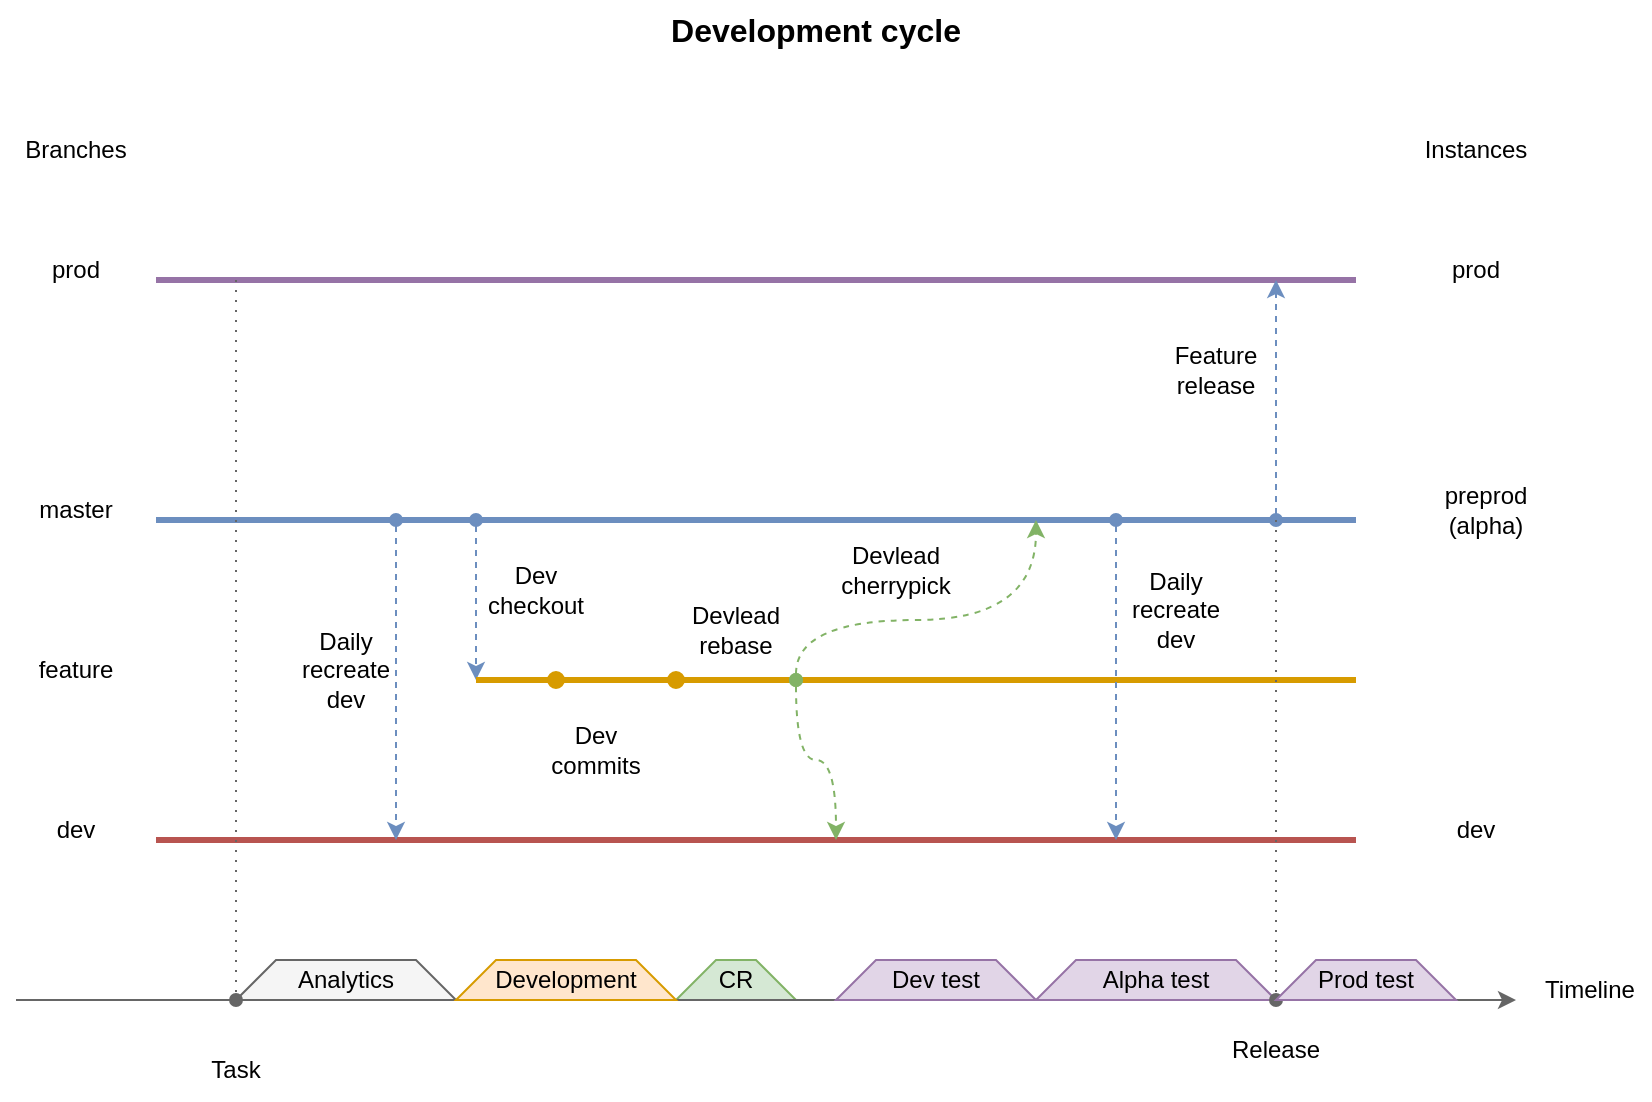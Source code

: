 <mxfile version="26.0.5">
  <diagram name="Страница — 1" id="5V9V4bbMj2UsC-ZTEBsD">
    <mxGraphModel dx="255" dy="636" grid="1" gridSize="10" guides="1" tooltips="1" connect="1" arrows="1" fold="1" page="1" pageScale="1" pageWidth="827" pageHeight="1169" math="0" shadow="0">
      <root>
        <mxCell id="0" />
        <mxCell id="1" parent="0" />
        <mxCell id="ftLJXupGOvPulICvGytS-42" value="" style="shape=trapezoid;perimeter=trapezoidPerimeter;whiteSpace=wrap;html=1;fixedSize=1;fillColor=#d5e8d4;strokeColor=#82b366;" vertex="1" parent="1">
          <mxGeometry x="340" y="500" width="60" height="20" as="geometry" />
        </mxCell>
        <mxCell id="ftLJXupGOvPulICvGytS-52" value="" style="shape=trapezoid;perimeter=trapezoidPerimeter;whiteSpace=wrap;html=1;fixedSize=1;fillColor=#f5f5f5;strokeColor=#666666;fontColor=#333333;" vertex="1" parent="1">
          <mxGeometry x="120" y="500" width="110" height="20" as="geometry" />
        </mxCell>
        <mxCell id="ftLJXupGOvPulICvGytS-1" value="" style="endArrow=none;html=1;rounded=0;fillColor=#e1d5e7;strokeColor=#9673a6;strokeWidth=3;" edge="1" parent="1">
          <mxGeometry width="50" height="50" relative="1" as="geometry">
            <mxPoint x="80" y="160" as="sourcePoint" />
            <mxPoint x="680" y="160" as="targetPoint" />
          </mxGeometry>
        </mxCell>
        <mxCell id="ftLJXupGOvPulICvGytS-2" value="" style="endArrow=none;html=1;rounded=0;fillColor=#dae8fc;strokeColor=#6c8ebf;strokeWidth=3;" edge="1" parent="1">
          <mxGeometry width="50" height="50" relative="1" as="geometry">
            <mxPoint x="80" y="280" as="sourcePoint" />
            <mxPoint x="680" y="280" as="targetPoint" />
          </mxGeometry>
        </mxCell>
        <mxCell id="ftLJXupGOvPulICvGytS-3" value="" style="endArrow=none;html=1;rounded=0;fillColor=#f8cecc;strokeColor=#b85450;strokeWidth=3;" edge="1" parent="1">
          <mxGeometry width="50" height="50" relative="1" as="geometry">
            <mxPoint x="80" y="440" as="sourcePoint" />
            <mxPoint x="680" y="440" as="targetPoint" />
          </mxGeometry>
        </mxCell>
        <mxCell id="ftLJXupGOvPulICvGytS-5" value="master" style="text;html=1;align=center;verticalAlign=middle;whiteSpace=wrap;rounded=0;" vertex="1" parent="1">
          <mxGeometry x="10" y="260" width="60" height="30" as="geometry" />
        </mxCell>
        <mxCell id="ftLJXupGOvPulICvGytS-7" value="prod" style="text;html=1;align=center;verticalAlign=middle;whiteSpace=wrap;rounded=0;" vertex="1" parent="1">
          <mxGeometry x="10" y="140" width="60" height="30" as="geometry" />
        </mxCell>
        <mxCell id="ftLJXupGOvPulICvGytS-8" value="dev" style="text;html=1;align=center;verticalAlign=middle;whiteSpace=wrap;rounded=0;" vertex="1" parent="1">
          <mxGeometry x="10" y="420" width="60" height="30" as="geometry" />
        </mxCell>
        <mxCell id="ftLJXupGOvPulICvGytS-9" value="" style="endArrow=classic;html=1;rounded=0;startArrow=oval;startFill=1;fillColor=#dae8fc;strokeColor=#6c8ebf;dashed=1;" edge="1" parent="1">
          <mxGeometry width="50" height="50" relative="1" as="geometry">
            <mxPoint x="200" y="280" as="sourcePoint" />
            <mxPoint x="200" y="440" as="targetPoint" />
          </mxGeometry>
        </mxCell>
        <mxCell id="ftLJXupGOvPulICvGytS-10" value="" style="endArrow=none;html=1;rounded=0;endFill=0;fillColor=#ffe6cc;strokeColor=#d79b00;jumpSize=2;strokeWidth=3;" edge="1" parent="1">
          <mxGeometry width="50" height="50" relative="1" as="geometry">
            <mxPoint x="340" y="360" as="sourcePoint" />
            <mxPoint x="680" y="360" as="targetPoint" />
          </mxGeometry>
        </mxCell>
        <mxCell id="ftLJXupGOvPulICvGytS-11" value="" style="endArrow=classic;html=1;rounded=0;startArrow=oval;startFill=1;fillColor=#dae8fc;strokeColor=#6c8ebf;dashed=1;" edge="1" parent="1">
          <mxGeometry width="50" height="50" relative="1" as="geometry">
            <mxPoint x="560" y="280" as="sourcePoint" />
            <mxPoint x="560" y="440" as="targetPoint" />
          </mxGeometry>
        </mxCell>
        <mxCell id="ftLJXupGOvPulICvGytS-13" value="" style="endArrow=classic;html=1;rounded=0;fillColor=#f5f5f5;strokeColor=#666666;endFill=1;" edge="1" parent="1">
          <mxGeometry width="50" height="50" relative="1" as="geometry">
            <mxPoint x="10" y="520" as="sourcePoint" />
            <mxPoint x="760" y="520" as="targetPoint" />
          </mxGeometry>
        </mxCell>
        <mxCell id="ftLJXupGOvPulICvGytS-14" value="dev" style="text;html=1;align=center;verticalAlign=middle;whiteSpace=wrap;rounded=0;" vertex="1" parent="1">
          <mxGeometry x="710" y="420" width="60" height="30" as="geometry" />
        </mxCell>
        <mxCell id="ftLJXupGOvPulICvGytS-15" value="preprod (alpha)" style="text;html=1;align=center;verticalAlign=middle;whiteSpace=wrap;rounded=0;" vertex="1" parent="1">
          <mxGeometry x="715" y="260" width="60" height="30" as="geometry" />
        </mxCell>
        <mxCell id="ftLJXupGOvPulICvGytS-16" value="prod" style="text;html=1;align=center;verticalAlign=middle;whiteSpace=wrap;rounded=0;" vertex="1" parent="1">
          <mxGeometry x="710" y="140" width="60" height="30" as="geometry" />
        </mxCell>
        <mxCell id="ftLJXupGOvPulICvGytS-17" value="" style="endArrow=classic;html=1;rounded=0;startArrow=oval;startFill=1;fillColor=#dae8fc;strokeColor=#6c8ebf;dashed=1;" edge="1" parent="1">
          <mxGeometry width="50" height="50" relative="1" as="geometry">
            <mxPoint x="240" y="280" as="sourcePoint" />
            <mxPoint x="240" y="360" as="targetPoint" />
          </mxGeometry>
        </mxCell>
        <mxCell id="ftLJXupGOvPulICvGytS-18" value="" style="endArrow=oval;html=1;rounded=0;endFill=1;fillColor=#ffe6cc;strokeColor=#d79b00;strokeWidth=3;" edge="1" parent="1">
          <mxGeometry width="50" height="50" relative="1" as="geometry">
            <mxPoint x="240" y="360" as="sourcePoint" />
            <mxPoint x="280" y="360" as="targetPoint" />
          </mxGeometry>
        </mxCell>
        <mxCell id="ftLJXupGOvPulICvGytS-19" value="" style="endArrow=oval;html=1;rounded=0;endFill=1;fillColor=#ffe6cc;strokeColor=#d79b00;strokeWidth=3;" edge="1" parent="1">
          <mxGeometry width="50" height="50" relative="1" as="geometry">
            <mxPoint x="280" y="360" as="sourcePoint" />
            <mxPoint x="340" y="360" as="targetPoint" />
          </mxGeometry>
        </mxCell>
        <mxCell id="ftLJXupGOvPulICvGytS-20" value="" style="endArrow=classic;html=1;rounded=0;startArrow=oval;startFill=1;fillColor=#d5e8d4;strokeColor=#82b366;edgeStyle=orthogonalEdgeStyle;dashed=1;curved=1;" edge="1" parent="1">
          <mxGeometry width="50" height="50" relative="1" as="geometry">
            <mxPoint x="400" y="360" as="sourcePoint" />
            <mxPoint x="420" y="440" as="targetPoint" />
            <Array as="points">
              <mxPoint x="400" y="400" />
              <mxPoint x="420" y="400" />
            </Array>
          </mxGeometry>
        </mxCell>
        <mxCell id="ftLJXupGOvPulICvGytS-24" value="Dev checkout" style="text;html=1;align=center;verticalAlign=middle;whiteSpace=wrap;rounded=0;" vertex="1" parent="1">
          <mxGeometry x="240" y="300" width="60" height="30" as="geometry" />
        </mxCell>
        <mxCell id="ftLJXupGOvPulICvGytS-25" value="Dev commits" style="text;html=1;align=center;verticalAlign=middle;whiteSpace=wrap;rounded=0;" vertex="1" parent="1">
          <mxGeometry x="270" y="380" width="60" height="30" as="geometry" />
        </mxCell>
        <mxCell id="ftLJXupGOvPulICvGytS-26" value="Devlead rebase" style="text;html=1;align=center;verticalAlign=middle;whiteSpace=wrap;rounded=0;" vertex="1" parent="1">
          <mxGeometry x="340" y="320" width="60" height="30" as="geometry" />
        </mxCell>
        <mxCell id="ftLJXupGOvPulICvGytS-27" value="" style="endArrow=classic;html=1;rounded=0;startArrow=oval;startFill=1;fillColor=#d5e8d4;strokeColor=#82b366;edgeStyle=orthogonalEdgeStyle;dashed=1;curved=1;" edge="1" parent="1">
          <mxGeometry width="50" height="50" relative="1" as="geometry">
            <mxPoint x="400" y="360" as="sourcePoint" />
            <mxPoint x="520" y="280" as="targetPoint" />
            <Array as="points">
              <mxPoint x="400" y="330" />
              <mxPoint x="520" y="330" />
            </Array>
          </mxGeometry>
        </mxCell>
        <mxCell id="ftLJXupGOvPulICvGytS-28" value="Devlead cherrypick" style="text;html=1;align=center;verticalAlign=middle;whiteSpace=wrap;rounded=0;" vertex="1" parent="1">
          <mxGeometry x="420" y="290" width="60" height="30" as="geometry" />
        </mxCell>
        <mxCell id="ftLJXupGOvPulICvGytS-29" value="Branches" style="text;html=1;align=center;verticalAlign=middle;whiteSpace=wrap;rounded=0;" vertex="1" parent="1">
          <mxGeometry x="10" y="80" width="60" height="30" as="geometry" />
        </mxCell>
        <mxCell id="ftLJXupGOvPulICvGytS-30" value="Instances" style="text;html=1;align=center;verticalAlign=middle;whiteSpace=wrap;rounded=0;" vertex="1" parent="1">
          <mxGeometry x="710" y="80" width="60" height="30" as="geometry" />
        </mxCell>
        <mxCell id="ftLJXupGOvPulICvGytS-31" value="" style="endArrow=classic;html=1;rounded=0;startArrow=oval;startFill=1;fillColor=#dae8fc;strokeColor=#6c8ebf;dashed=1;" edge="1" parent="1">
          <mxGeometry width="50" height="50" relative="1" as="geometry">
            <mxPoint x="640" y="280" as="sourcePoint" />
            <mxPoint x="640" y="160" as="targetPoint" />
          </mxGeometry>
        </mxCell>
        <mxCell id="ftLJXupGOvPulICvGytS-32" value="&lt;div&gt;Feature&lt;/div&gt;&lt;div&gt;release&lt;br&gt;&lt;/div&gt;" style="text;html=1;align=center;verticalAlign=middle;whiteSpace=wrap;rounded=0;" vertex="1" parent="1">
          <mxGeometry x="580" y="190" width="60" height="30" as="geometry" />
        </mxCell>
        <mxCell id="ftLJXupGOvPulICvGytS-33" value="&lt;div&gt;Daily&lt;/div&gt;&lt;div&gt;recreate&lt;/div&gt;&lt;div&gt;dev&lt;br&gt;&lt;/div&gt;" style="text;html=1;align=center;verticalAlign=middle;whiteSpace=wrap;rounded=0;" vertex="1" parent="1">
          <mxGeometry x="560" y="310" width="60" height="30" as="geometry" />
        </mxCell>
        <mxCell id="ftLJXupGOvPulICvGytS-34" value="&lt;div&gt;Daily&lt;/div&gt;&lt;div&gt;recreate&lt;/div&gt;&lt;div&gt;dev&lt;br&gt;&lt;/div&gt;" style="text;html=1;align=center;verticalAlign=middle;whiteSpace=wrap;rounded=0;" vertex="1" parent="1">
          <mxGeometry x="145" y="340" width="60" height="30" as="geometry" />
        </mxCell>
        <mxCell id="ftLJXupGOvPulICvGytS-35" value="Timeline" style="text;html=1;align=center;verticalAlign=middle;whiteSpace=wrap;rounded=0;" vertex="1" parent="1">
          <mxGeometry x="767" y="500" width="60" height="30" as="geometry" />
        </mxCell>
        <mxCell id="ftLJXupGOvPulICvGytS-36" value="Task" style="text;html=1;align=center;verticalAlign=middle;whiteSpace=wrap;rounded=0;" vertex="1" parent="1">
          <mxGeometry x="90" y="540" width="60" height="30" as="geometry" />
        </mxCell>
        <mxCell id="ftLJXupGOvPulICvGytS-38" value="" style="shape=trapezoid;perimeter=trapezoidPerimeter;whiteSpace=wrap;html=1;fixedSize=1;fillColor=#ffe6cc;strokeColor=#d79b00;" vertex="1" parent="1">
          <mxGeometry x="230" y="500" width="110" height="20" as="geometry" />
        </mxCell>
        <mxCell id="ftLJXupGOvPulICvGytS-39" value="" style="shape=trapezoid;perimeter=trapezoidPerimeter;whiteSpace=wrap;html=1;fixedSize=1;fillColor=#e1d5e7;strokeColor=#9673a6;" vertex="1" parent="1">
          <mxGeometry x="420" y="500" width="100" height="20" as="geometry" />
        </mxCell>
        <mxCell id="ftLJXupGOvPulICvGytS-40" value="Development" style="text;html=1;align=center;verticalAlign=middle;whiteSpace=wrap;rounded=0;" vertex="1" parent="1">
          <mxGeometry x="255" y="495" width="60" height="30" as="geometry" />
        </mxCell>
        <mxCell id="ftLJXupGOvPulICvGytS-41" value="CR" style="text;html=1;align=center;verticalAlign=middle;whiteSpace=wrap;rounded=0;" vertex="1" parent="1">
          <mxGeometry x="340" y="495" width="60" height="30" as="geometry" />
        </mxCell>
        <mxCell id="ftLJXupGOvPulICvGytS-43" value="&lt;div&gt;Dev test&lt;br&gt;&lt;/div&gt;" style="text;html=1;align=center;verticalAlign=middle;whiteSpace=wrap;rounded=0;" vertex="1" parent="1">
          <mxGeometry x="440" y="495" width="60" height="30" as="geometry" />
        </mxCell>
        <mxCell id="ftLJXupGOvPulICvGytS-46" value="feature" style="text;html=1;align=center;verticalAlign=middle;whiteSpace=wrap;rounded=0;" vertex="1" parent="1">
          <mxGeometry x="10" y="340" width="60" height="30" as="geometry" />
        </mxCell>
        <mxCell id="ftLJXupGOvPulICvGytS-47" value="" style="shape=trapezoid;perimeter=trapezoidPerimeter;whiteSpace=wrap;html=1;fixedSize=1;fillColor=#e1d5e7;strokeColor=#9673a6;" vertex="1" parent="1">
          <mxGeometry x="520" y="500" width="120" height="20" as="geometry" />
        </mxCell>
        <mxCell id="ftLJXupGOvPulICvGytS-48" value="&lt;div&gt;Alpha test&lt;br&gt;&lt;/div&gt;" style="text;html=1;align=center;verticalAlign=middle;whiteSpace=wrap;rounded=0;" vertex="1" parent="1">
          <mxGeometry x="550" y="495" width="60" height="30" as="geometry" />
        </mxCell>
        <mxCell id="ftLJXupGOvPulICvGytS-49" value="" style="endArrow=oval;html=1;rounded=0;startArrow=none;startFill=0;fillColor=#f5f5f5;strokeColor=#666666;dashed=1;dashPattern=1 4;endFill=1;startSize=6;endSize=6;targetPerimeterSpacing=0;strokeWidth=1;" edge="1" parent="1">
          <mxGeometry width="50" height="50" relative="1" as="geometry">
            <mxPoint x="640" y="280" as="sourcePoint" />
            <mxPoint x="640" y="520" as="targetPoint" />
          </mxGeometry>
        </mxCell>
        <mxCell id="ftLJXupGOvPulICvGytS-50" value="Release" style="text;html=1;align=center;verticalAlign=middle;whiteSpace=wrap;rounded=0;" vertex="1" parent="1">
          <mxGeometry x="610" y="530" width="60" height="30" as="geometry" />
        </mxCell>
        <mxCell id="ftLJXupGOvPulICvGytS-51" value="" style="endArrow=oval;html=1;rounded=0;startArrow=none;startFill=0;fillColor=#f5f5f5;strokeColor=#666666;dashed=1;dashPattern=1 4;endFill=1;startSize=6;endSize=6;targetPerimeterSpacing=0;strokeWidth=1;" edge="1" parent="1">
          <mxGeometry width="50" height="50" relative="1" as="geometry">
            <mxPoint x="120" y="160" as="sourcePoint" />
            <mxPoint x="120" y="520" as="targetPoint" />
          </mxGeometry>
        </mxCell>
        <mxCell id="ftLJXupGOvPulICvGytS-54" value="Analytics" style="text;html=1;align=center;verticalAlign=middle;whiteSpace=wrap;rounded=0;" vertex="1" parent="1">
          <mxGeometry x="145" y="495" width="60" height="30" as="geometry" />
        </mxCell>
        <mxCell id="ftLJXupGOvPulICvGytS-57" value="" style="shape=trapezoid;perimeter=trapezoidPerimeter;whiteSpace=wrap;html=1;fixedSize=1;fillColor=#e1d5e7;strokeColor=#9673a6;" vertex="1" parent="1">
          <mxGeometry x="640" y="500" width="90" height="20" as="geometry" />
        </mxCell>
        <mxCell id="ftLJXupGOvPulICvGytS-56" value="&lt;div&gt;Prod test&lt;br&gt;&lt;/div&gt;" style="text;html=1;align=center;verticalAlign=middle;whiteSpace=wrap;rounded=0;" vertex="1" parent="1">
          <mxGeometry x="655" y="495" width="60" height="30" as="geometry" />
        </mxCell>
        <mxCell id="ftLJXupGOvPulICvGytS-61" value="Development cycle" style="text;html=1;align=center;verticalAlign=middle;whiteSpace=wrap;rounded=0;fontStyle=1;fontSize=16;" vertex="1" parent="1">
          <mxGeometry x="330" y="20" width="160" height="30" as="geometry" />
        </mxCell>
      </root>
    </mxGraphModel>
  </diagram>
</mxfile>
